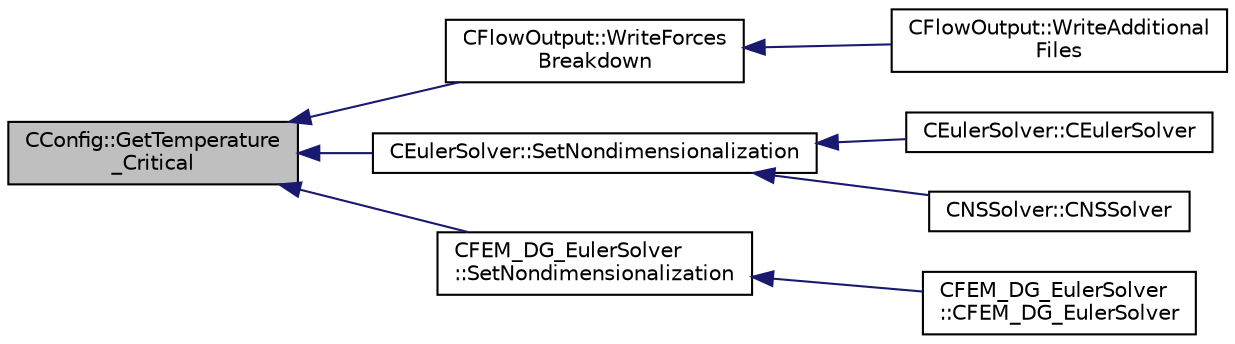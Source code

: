 digraph "CConfig::GetTemperature_Critical"
{
  edge [fontname="Helvetica",fontsize="10",labelfontname="Helvetica",labelfontsize="10"];
  node [fontname="Helvetica",fontsize="10",shape=record];
  rankdir="LR";
  Node12230 [label="CConfig::GetTemperature\l_Critical",height=0.2,width=0.4,color="black", fillcolor="grey75", style="filled", fontcolor="black"];
  Node12230 -> Node12231 [dir="back",color="midnightblue",fontsize="10",style="solid",fontname="Helvetica"];
  Node12231 [label="CFlowOutput::WriteForces\lBreakdown",height=0.2,width=0.4,color="black", fillcolor="white", style="filled",URL="$class_c_flow_output.html#afacedef2006aa6fcf8c9a312b5f4430c",tooltip="Write the forces breakdown file. "];
  Node12231 -> Node12232 [dir="back",color="midnightblue",fontsize="10",style="solid",fontname="Helvetica"];
  Node12232 [label="CFlowOutput::WriteAdditional\lFiles",height=0.2,width=0.4,color="black", fillcolor="white", style="filled",URL="$class_c_flow_output.html#aaac3fb7b2575967b157c306065ab1ea8",tooltip="Write any additional files defined for the current solver. "];
  Node12230 -> Node12233 [dir="back",color="midnightblue",fontsize="10",style="solid",fontname="Helvetica"];
  Node12233 [label="CEulerSolver::SetNondimensionalization",height=0.2,width=0.4,color="black", fillcolor="white", style="filled",URL="$class_c_euler_solver.html#a1c633d6e77fefb2e76308e2ba0af0c2c",tooltip="Set the solver nondimensionalization. "];
  Node12233 -> Node12234 [dir="back",color="midnightblue",fontsize="10",style="solid",fontname="Helvetica"];
  Node12234 [label="CEulerSolver::CEulerSolver",height=0.2,width=0.4,color="black", fillcolor="white", style="filled",URL="$class_c_euler_solver.html#ae1e74218b4e943111b100d7ddcbd4db9"];
  Node12233 -> Node12235 [dir="back",color="midnightblue",fontsize="10",style="solid",fontname="Helvetica"];
  Node12235 [label="CNSSolver::CNSSolver",height=0.2,width=0.4,color="black", fillcolor="white", style="filled",URL="$class_c_n_s_solver.html#a2a8ad49c42b4546696e631cf44b7788b"];
  Node12230 -> Node12236 [dir="back",color="midnightblue",fontsize="10",style="solid",fontname="Helvetica"];
  Node12236 [label="CFEM_DG_EulerSolver\l::SetNondimensionalization",height=0.2,width=0.4,color="black", fillcolor="white", style="filled",URL="$class_c_f_e_m___d_g___euler_solver.html#a31316dc2fe564329d9bb372961b10a3a",tooltip="Set the fluid solver nondimensionalization. "];
  Node12236 -> Node12237 [dir="back",color="midnightblue",fontsize="10",style="solid",fontname="Helvetica"];
  Node12237 [label="CFEM_DG_EulerSolver\l::CFEM_DG_EulerSolver",height=0.2,width=0.4,color="black", fillcolor="white", style="filled",URL="$class_c_f_e_m___d_g___euler_solver.html#a70d30ef9e7cd7620d54ec73f4b1ed28c"];
}
